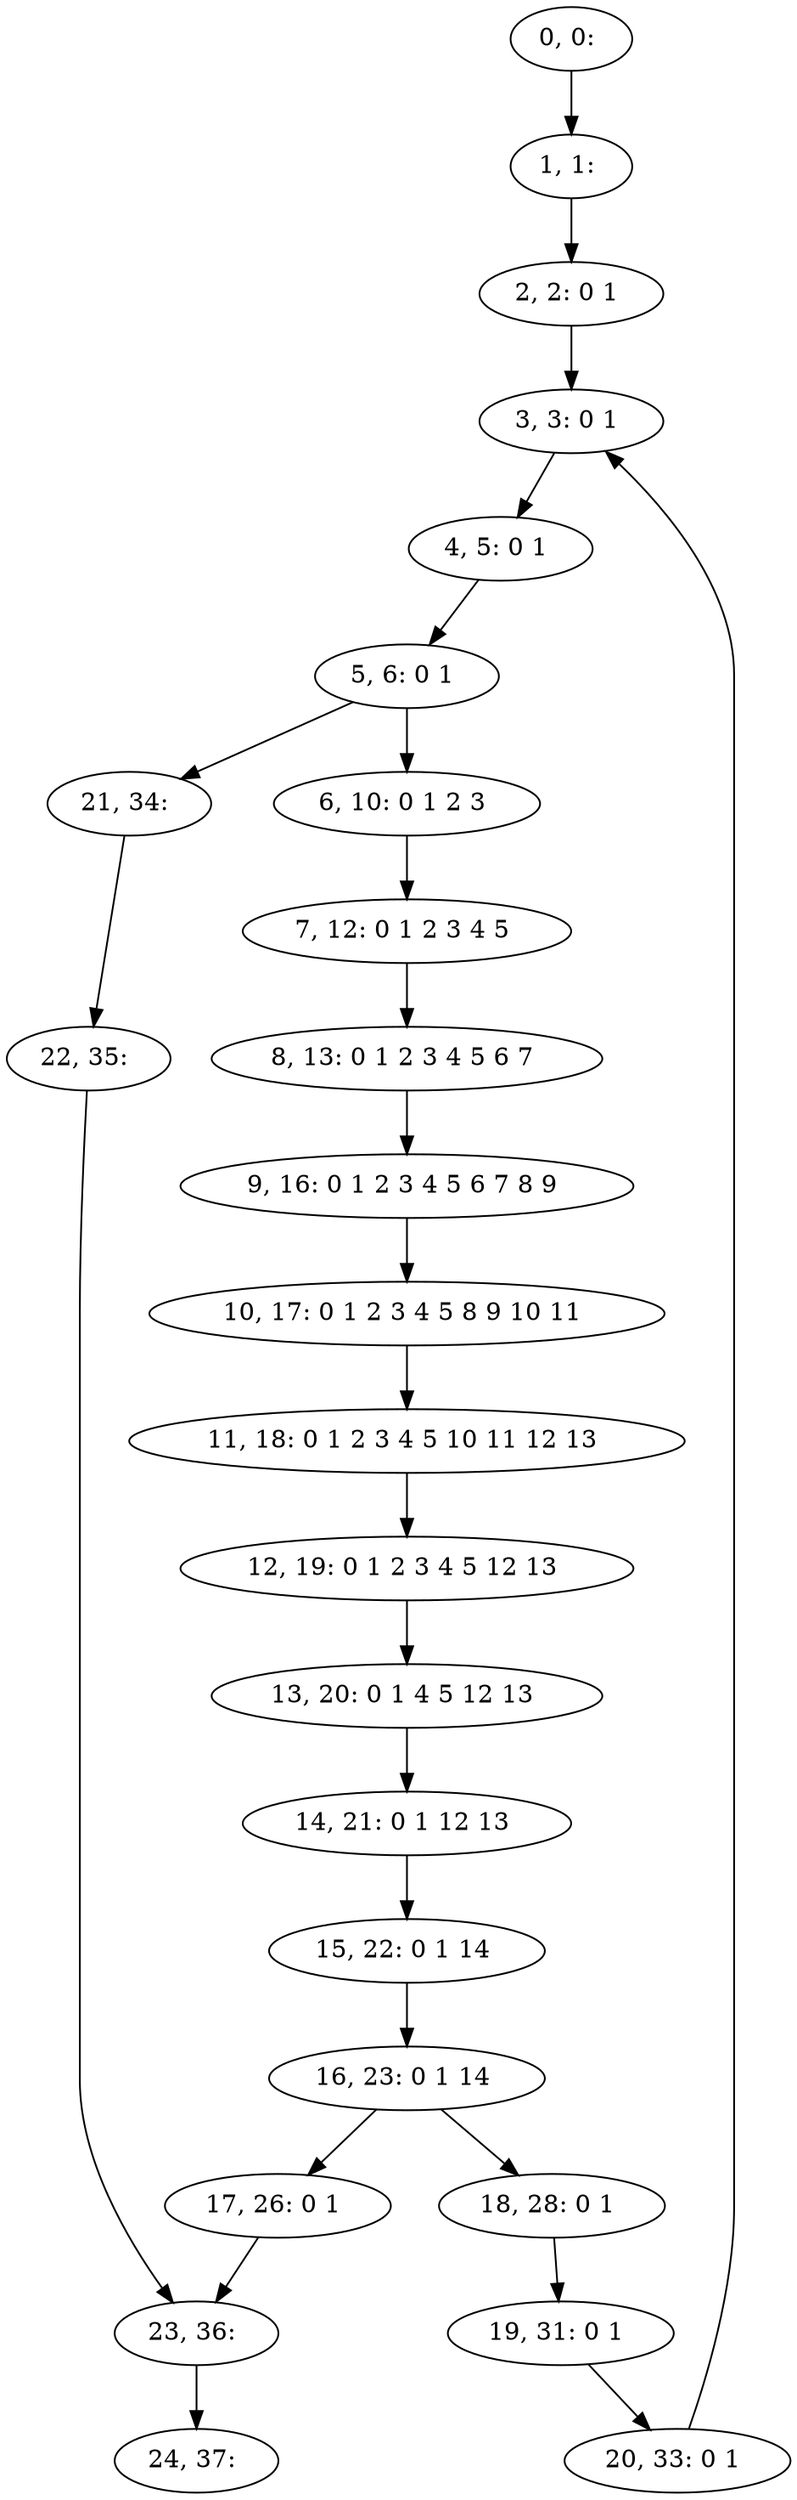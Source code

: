 digraph G {
0[label="0, 0: "];
1[label="1, 1: "];
2[label="2, 2: 0 1 "];
3[label="3, 3: 0 1 "];
4[label="4, 5: 0 1 "];
5[label="5, 6: 0 1 "];
6[label="6, 10: 0 1 2 3 "];
7[label="7, 12: 0 1 2 3 4 5 "];
8[label="8, 13: 0 1 2 3 4 5 6 7 "];
9[label="9, 16: 0 1 2 3 4 5 6 7 8 9 "];
10[label="10, 17: 0 1 2 3 4 5 8 9 10 11 "];
11[label="11, 18: 0 1 2 3 4 5 10 11 12 13 "];
12[label="12, 19: 0 1 2 3 4 5 12 13 "];
13[label="13, 20: 0 1 4 5 12 13 "];
14[label="14, 21: 0 1 12 13 "];
15[label="15, 22: 0 1 14 "];
16[label="16, 23: 0 1 14 "];
17[label="17, 26: 0 1 "];
18[label="18, 28: 0 1 "];
19[label="19, 31: 0 1 "];
20[label="20, 33: 0 1 "];
21[label="21, 34: "];
22[label="22, 35: "];
23[label="23, 36: "];
24[label="24, 37: "];
0->1 ;
1->2 ;
2->3 ;
3->4 ;
4->5 ;
5->6 ;
5->21 ;
6->7 ;
7->8 ;
8->9 ;
9->10 ;
10->11 ;
11->12 ;
12->13 ;
13->14 ;
14->15 ;
15->16 ;
16->17 ;
16->18 ;
17->23 ;
18->19 ;
19->20 ;
20->3 ;
21->22 ;
22->23 ;
23->24 ;
}
